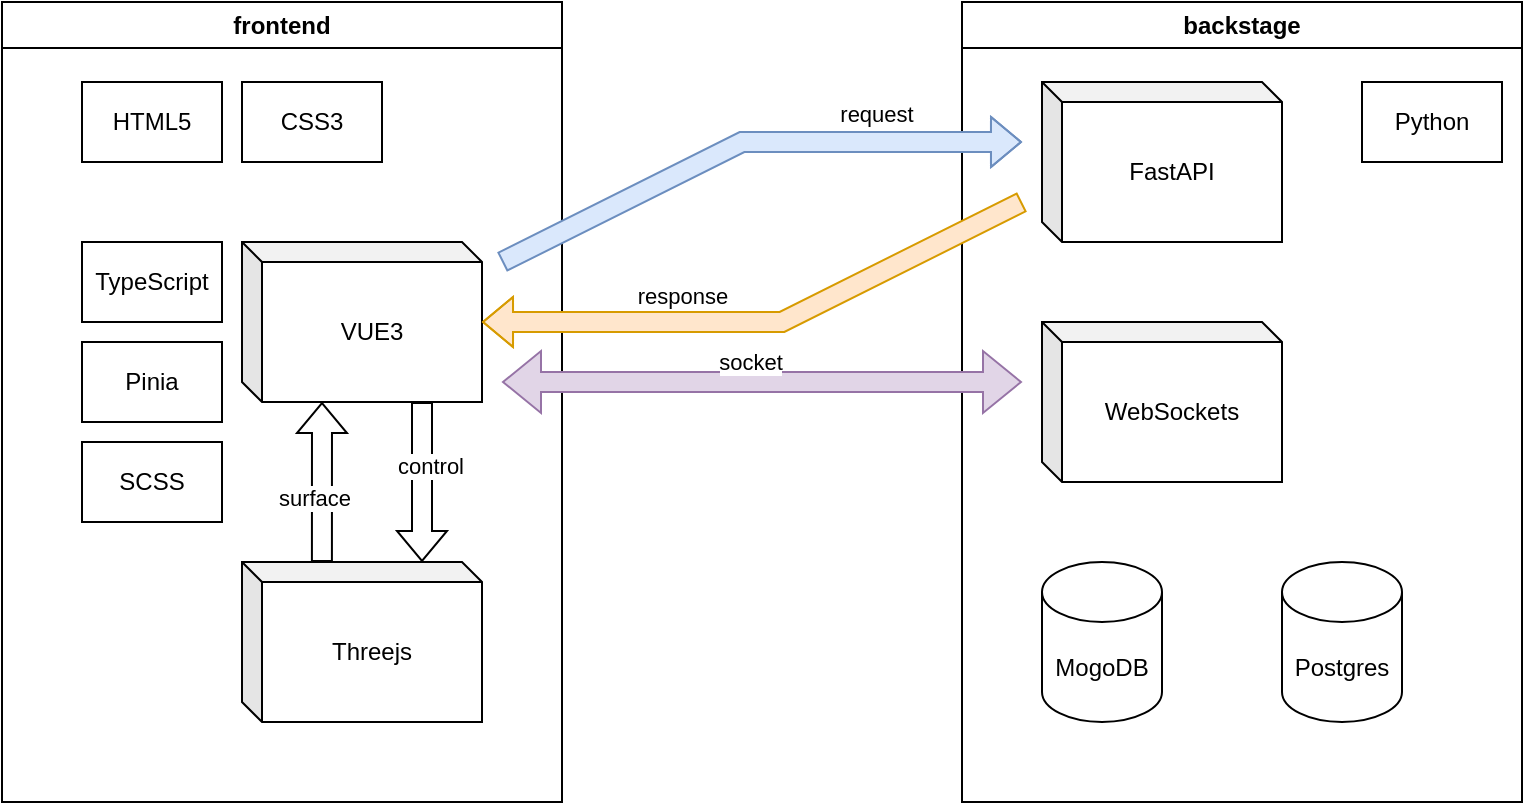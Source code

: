 <mxfile version="22.0.2" type="device">
  <diagram name="第 1 页" id="DgyXa8enWgWEbpTRrgAZ">
    <mxGraphModel dx="1182" dy="690" grid="1" gridSize="10" guides="1" tooltips="1" connect="1" arrows="1" fold="1" page="1" pageScale="1" pageWidth="827" pageHeight="1169" math="0" shadow="0">
      <root>
        <mxCell id="0" />
        <mxCell id="1" parent="0" />
        <mxCell id="TF-DhgYWkO2IXAPOzhQ1-1" value="frontend" style="swimlane;whiteSpace=wrap;html=1;" vertex="1" parent="1">
          <mxGeometry x="40" y="80" width="280" height="400" as="geometry" />
        </mxCell>
        <mxCell id="TF-DhgYWkO2IXAPOzhQ1-3" value="VUE3" style="shape=cube;whiteSpace=wrap;html=1;boundedLbl=1;backgroundOutline=1;darkOpacity=0.05;darkOpacity2=0.1;size=10;" vertex="1" parent="TF-DhgYWkO2IXAPOzhQ1-1">
          <mxGeometry x="120" y="120" width="120" height="80" as="geometry" />
        </mxCell>
        <mxCell id="TF-DhgYWkO2IXAPOzhQ1-4" value="Threejs" style="shape=cube;whiteSpace=wrap;html=1;boundedLbl=1;backgroundOutline=1;darkOpacity=0.05;darkOpacity2=0.1;size=10;" vertex="1" parent="TF-DhgYWkO2IXAPOzhQ1-1">
          <mxGeometry x="120" y="280" width="120" height="80" as="geometry" />
        </mxCell>
        <mxCell id="TF-DhgYWkO2IXAPOzhQ1-12" value="HTML5" style="rounded=0;whiteSpace=wrap;html=1;" vertex="1" parent="TF-DhgYWkO2IXAPOzhQ1-1">
          <mxGeometry x="40" y="40" width="70" height="40" as="geometry" />
        </mxCell>
        <mxCell id="TF-DhgYWkO2IXAPOzhQ1-13" value="CSS3" style="rounded=0;whiteSpace=wrap;html=1;" vertex="1" parent="TF-DhgYWkO2IXAPOzhQ1-1">
          <mxGeometry x="120" y="40" width="70" height="40" as="geometry" />
        </mxCell>
        <mxCell id="TF-DhgYWkO2IXAPOzhQ1-18" value="" style="shape=flexArrow;endArrow=classic;html=1;rounded=0;endWidth=14;endSize=4.67;exitX=0.333;exitY=0.125;exitDx=0;exitDy=0;exitPerimeter=0;" edge="1" parent="TF-DhgYWkO2IXAPOzhQ1-1">
          <mxGeometry width="50" height="50" relative="1" as="geometry">
            <mxPoint x="159.96" y="280" as="sourcePoint" />
            <mxPoint x="160" y="200" as="targetPoint" />
          </mxGeometry>
        </mxCell>
        <mxCell id="TF-DhgYWkO2IXAPOzhQ1-19" value="surface" style="edgeLabel;html=1;align=center;verticalAlign=middle;resizable=0;points=[];" vertex="1" connectable="0" parent="TF-DhgYWkO2IXAPOzhQ1-18">
          <mxGeometry x="-0.2" y="4" relative="1" as="geometry">
            <mxPoint as="offset" />
          </mxGeometry>
        </mxCell>
        <mxCell id="TF-DhgYWkO2IXAPOzhQ1-20" value="" style="shape=flexArrow;endArrow=classic;html=1;rounded=0;endWidth=14;endSize=4.67;" edge="1" parent="TF-DhgYWkO2IXAPOzhQ1-1">
          <mxGeometry width="50" height="50" relative="1" as="geometry">
            <mxPoint x="210" y="200" as="sourcePoint" />
            <mxPoint x="210" y="280" as="targetPoint" />
          </mxGeometry>
        </mxCell>
        <mxCell id="TF-DhgYWkO2IXAPOzhQ1-21" value="control" style="edgeLabel;html=1;align=center;verticalAlign=middle;resizable=0;points=[];" vertex="1" connectable="0" parent="TF-DhgYWkO2IXAPOzhQ1-20">
          <mxGeometry x="-0.2" y="4" relative="1" as="geometry">
            <mxPoint as="offset" />
          </mxGeometry>
        </mxCell>
        <mxCell id="TF-DhgYWkO2IXAPOzhQ1-11" value="TypeScript" style="rounded=0;whiteSpace=wrap;html=1;" vertex="1" parent="TF-DhgYWkO2IXAPOzhQ1-1">
          <mxGeometry x="40" y="120" width="70" height="40" as="geometry" />
        </mxCell>
        <mxCell id="TF-DhgYWkO2IXAPOzhQ1-24" value="Pinia" style="rounded=0;whiteSpace=wrap;html=1;" vertex="1" parent="TF-DhgYWkO2IXAPOzhQ1-1">
          <mxGeometry x="40" y="170" width="70" height="40" as="geometry" />
        </mxCell>
        <mxCell id="TF-DhgYWkO2IXAPOzhQ1-25" value="SCSS" style="rounded=0;whiteSpace=wrap;html=1;" vertex="1" parent="TF-DhgYWkO2IXAPOzhQ1-1">
          <mxGeometry x="40" y="220" width="70" height="40" as="geometry" />
        </mxCell>
        <mxCell id="TF-DhgYWkO2IXAPOzhQ1-2" value="backstage" style="swimlane;whiteSpace=wrap;html=1;" vertex="1" parent="1">
          <mxGeometry x="520" y="80" width="280" height="400" as="geometry" />
        </mxCell>
        <mxCell id="TF-DhgYWkO2IXAPOzhQ1-5" value="Postgres" style="shape=cylinder3;whiteSpace=wrap;html=1;boundedLbl=1;backgroundOutline=1;size=15;" vertex="1" parent="TF-DhgYWkO2IXAPOzhQ1-2">
          <mxGeometry x="160" y="280" width="60" height="80" as="geometry" />
        </mxCell>
        <mxCell id="TF-DhgYWkO2IXAPOzhQ1-6" value="MogoDB" style="shape=cylinder3;whiteSpace=wrap;html=1;boundedLbl=1;backgroundOutline=1;size=15;" vertex="1" parent="TF-DhgYWkO2IXAPOzhQ1-2">
          <mxGeometry x="40" y="280" width="60" height="80" as="geometry" />
        </mxCell>
        <mxCell id="TF-DhgYWkO2IXAPOzhQ1-7" value="FastAPI" style="shape=cube;whiteSpace=wrap;html=1;boundedLbl=1;backgroundOutline=1;darkOpacity=0.05;darkOpacity2=0.1;size=10;" vertex="1" parent="TF-DhgYWkO2IXAPOzhQ1-2">
          <mxGeometry x="40" y="40" width="120" height="80" as="geometry" />
        </mxCell>
        <mxCell id="TF-DhgYWkO2IXAPOzhQ1-8" value="WebSockets" style="shape=cube;whiteSpace=wrap;html=1;boundedLbl=1;backgroundOutline=1;darkOpacity=0.05;darkOpacity2=0.1;size=10;" vertex="1" parent="TF-DhgYWkO2IXAPOzhQ1-2">
          <mxGeometry x="40" y="160" width="120" height="80" as="geometry" />
        </mxCell>
        <mxCell id="TF-DhgYWkO2IXAPOzhQ1-14" value="Python" style="rounded=0;whiteSpace=wrap;html=1;" vertex="1" parent="TF-DhgYWkO2IXAPOzhQ1-2">
          <mxGeometry x="200" y="40" width="70" height="40" as="geometry" />
        </mxCell>
        <mxCell id="TF-DhgYWkO2IXAPOzhQ1-28" value="" style="shape=flexArrow;endArrow=classic;html=1;rounded=0;endWidth=14;endSize=4.67;fillColor=#dae8fc;strokeColor=#6c8ebf;" edge="1" parent="1">
          <mxGeometry width="50" height="50" relative="1" as="geometry">
            <mxPoint x="290" y="210" as="sourcePoint" />
            <mxPoint x="550" y="150" as="targetPoint" />
            <Array as="points">
              <mxPoint x="410" y="150" />
            </Array>
          </mxGeometry>
        </mxCell>
        <mxCell id="TF-DhgYWkO2IXAPOzhQ1-29" value="request" style="edgeLabel;html=1;align=center;verticalAlign=middle;resizable=0;points=[];" vertex="1" connectable="0" parent="TF-DhgYWkO2IXAPOzhQ1-28">
          <mxGeometry x="-0.2" y="4" relative="1" as="geometry">
            <mxPoint x="91" y="-22" as="offset" />
          </mxGeometry>
        </mxCell>
        <mxCell id="TF-DhgYWkO2IXAPOzhQ1-31" value="" style="shape=flexArrow;endArrow=classic;html=1;rounded=0;endWidth=14;endSize=4.67;fillColor=#ffe6cc;strokeColor=#d79b00;" edge="1" parent="1" target="TF-DhgYWkO2IXAPOzhQ1-3">
          <mxGeometry width="50" height="50" relative="1" as="geometry">
            <mxPoint x="550" y="180" as="sourcePoint" />
            <mxPoint x="570" y="245" as="targetPoint" />
            <Array as="points">
              <mxPoint x="430" y="240" />
            </Array>
          </mxGeometry>
        </mxCell>
        <mxCell id="TF-DhgYWkO2IXAPOzhQ1-32" value="response" style="edgeLabel;html=1;align=center;verticalAlign=middle;resizable=0;points=[];" vertex="1" connectable="0" parent="TF-DhgYWkO2IXAPOzhQ1-31">
          <mxGeometry x="-0.2" y="4" relative="1" as="geometry">
            <mxPoint x="-71" y="-8" as="offset" />
          </mxGeometry>
        </mxCell>
        <mxCell id="TF-DhgYWkO2IXAPOzhQ1-33" value="" style="shape=flexArrow;endArrow=classic;startArrow=classic;html=1;rounded=0;fillColor=#e1d5e7;strokeColor=#9673a6;" edge="1" parent="1">
          <mxGeometry width="100" height="100" relative="1" as="geometry">
            <mxPoint x="290" y="270" as="sourcePoint" />
            <mxPoint x="550" y="270" as="targetPoint" />
          </mxGeometry>
        </mxCell>
        <mxCell id="TF-DhgYWkO2IXAPOzhQ1-34" value="socket" style="edgeLabel;html=1;align=center;verticalAlign=middle;resizable=0;points=[];" vertex="1" connectable="0" parent="TF-DhgYWkO2IXAPOzhQ1-33">
          <mxGeometry x="-0.041" y="-1" relative="1" as="geometry">
            <mxPoint x="-1" y="-11" as="offset" />
          </mxGeometry>
        </mxCell>
      </root>
    </mxGraphModel>
  </diagram>
</mxfile>
